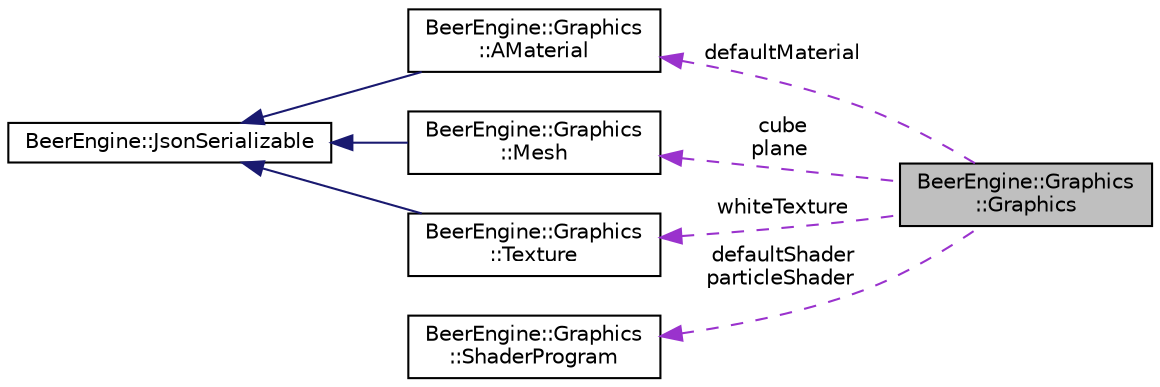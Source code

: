 digraph "BeerEngine::Graphics::Graphics"
{
  edge [fontname="Helvetica",fontsize="10",labelfontname="Helvetica",labelfontsize="10"];
  node [fontname="Helvetica",fontsize="10",shape=record];
  rankdir="LR";
  Node1 [label="BeerEngine::Graphics\l::Graphics",height=0.2,width=0.4,color="black", fillcolor="grey75", style="filled", fontcolor="black"];
  Node2 -> Node1 [dir="back",color="darkorchid3",fontsize="10",style="dashed",label=" defaultMaterial" ,fontname="Helvetica"];
  Node2 [label="BeerEngine::Graphics\l::AMaterial",height=0.2,width=0.4,color="black", fillcolor="white", style="filled",URL="$class_beer_engine_1_1_graphics_1_1_a_material.html"];
  Node3 -> Node2 [dir="back",color="midnightblue",fontsize="10",style="solid",fontname="Helvetica"];
  Node3 [label="BeerEngine::JsonSerializable",height=0.2,width=0.4,color="black", fillcolor="white", style="filled",URL="$class_beer_engine_1_1_json_serializable.html"];
  Node4 -> Node1 [dir="back",color="darkorchid3",fontsize="10",style="dashed",label=" cube\nplane" ,fontname="Helvetica"];
  Node4 [label="BeerEngine::Graphics\l::Mesh",height=0.2,width=0.4,color="black", fillcolor="white", style="filled",URL="$class_beer_engine_1_1_graphics_1_1_mesh.html"];
  Node3 -> Node4 [dir="back",color="midnightblue",fontsize="10",style="solid",fontname="Helvetica"];
  Node5 -> Node1 [dir="back",color="darkorchid3",fontsize="10",style="dashed",label=" defaultShader\nparticleShader" ,fontname="Helvetica"];
  Node5 [label="BeerEngine::Graphics\l::ShaderProgram",height=0.2,width=0.4,color="black", fillcolor="white", style="filled",URL="$class_beer_engine_1_1_graphics_1_1_shader_program.html"];
  Node6 -> Node1 [dir="back",color="darkorchid3",fontsize="10",style="dashed",label=" whiteTexture" ,fontname="Helvetica"];
  Node6 [label="BeerEngine::Graphics\l::Texture",height=0.2,width=0.4,color="black", fillcolor="white", style="filled",URL="$class_beer_engine_1_1_graphics_1_1_texture.html"];
  Node3 -> Node6 [dir="back",color="midnightblue",fontsize="10",style="solid",fontname="Helvetica"];
}
